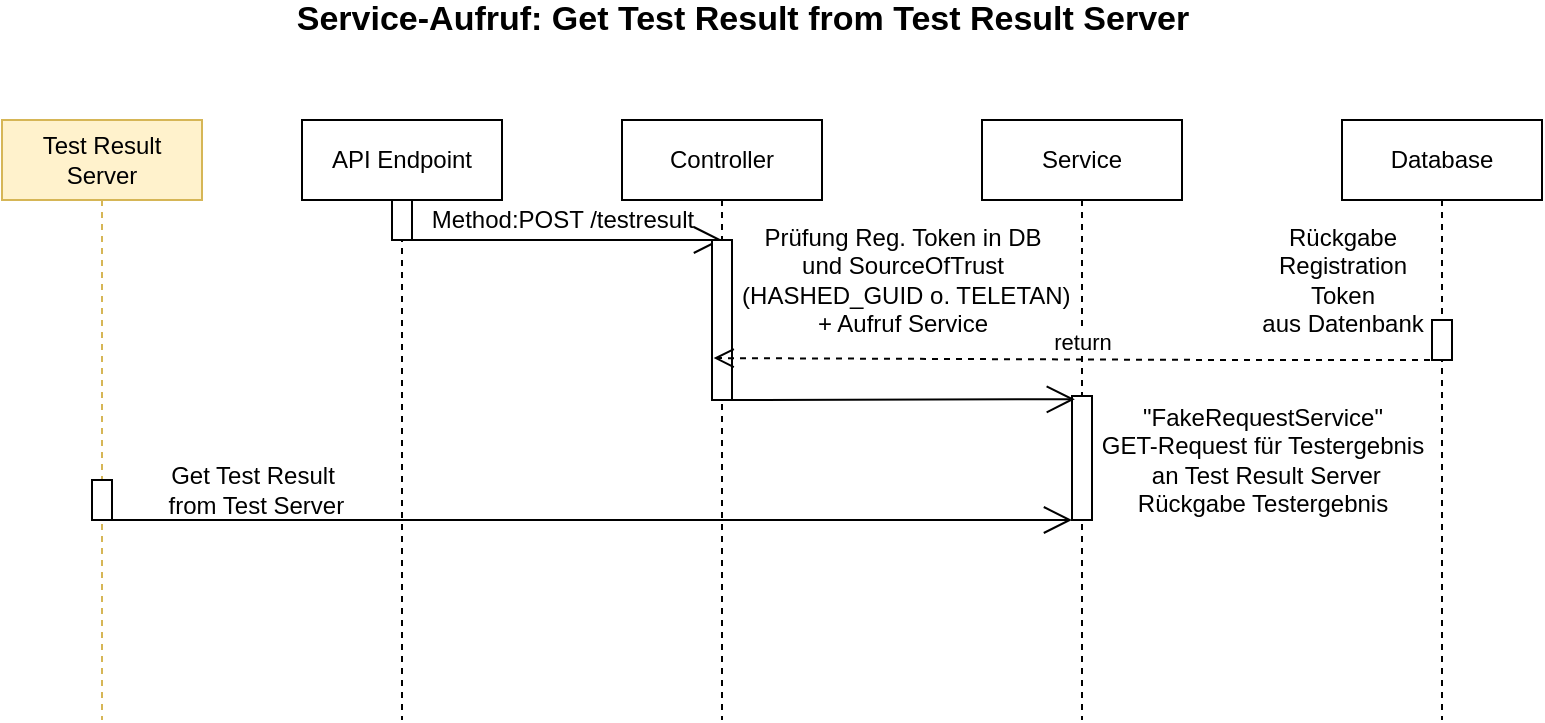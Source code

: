 <mxfile version="14.6.13" type="github"><diagram id="3oNs5fxuG2grTaYNeIHR" name="Page-1"><mxGraphModel dx="985" dy="637" grid="1" gridSize="10" guides="1" tooltips="1" connect="1" arrows="1" fold="1" page="1" pageScale="1" pageWidth="827" pageHeight="1169" math="0" shadow="0"><root><mxCell id="0"/><mxCell id="1" parent="0"/><mxCell id="_gLoM9S2t7sjp2gbZ2T--2" value="API Endpoint" style="shape=umlLifeline;perimeter=lifelinePerimeter;whiteSpace=wrap;html=1;container=1;collapsible=0;recursiveResize=0;outlineConnect=0;" vertex="1" parent="1"><mxGeometry x="170" y="70" width="100" height="300" as="geometry"/></mxCell><mxCell id="_gLoM9S2t7sjp2gbZ2T--4" value="Controller" style="shape=umlLifeline;perimeter=lifelinePerimeter;whiteSpace=wrap;html=1;container=1;collapsible=0;recursiveResize=0;outlineConnect=0;" vertex="1" parent="1"><mxGeometry x="330" y="70" width="100" height="300" as="geometry"/></mxCell><mxCell id="_gLoM9S2t7sjp2gbZ2T--5" value="Service" style="shape=umlLifeline;perimeter=lifelinePerimeter;whiteSpace=wrap;html=1;container=1;collapsible=0;recursiveResize=0;outlineConnect=0;" vertex="1" parent="1"><mxGeometry x="510" y="70" width="100" height="300" as="geometry"/></mxCell><mxCell id="_gLoM9S2t7sjp2gbZ2T--27" value="" style="html=1;points=[];perimeter=orthogonalPerimeter;" vertex="1" parent="_gLoM9S2t7sjp2gbZ2T--5"><mxGeometry x="45" y="138" width="10" height="62" as="geometry"/></mxCell><mxCell id="_gLoM9S2t7sjp2gbZ2T--6" value="Database" style="shape=umlLifeline;perimeter=lifelinePerimeter;whiteSpace=wrap;html=1;container=1;collapsible=0;recursiveResize=0;outlineConnect=0;" vertex="1" parent="1"><mxGeometry x="690" y="70" width="100" height="300" as="geometry"/></mxCell><mxCell id="_gLoM9S2t7sjp2gbZ2T--37" value="" style="html=1;points=[];perimeter=orthogonalPerimeter;" vertex="1" parent="_gLoM9S2t7sjp2gbZ2T--6"><mxGeometry x="45" y="100" width="10" height="20" as="geometry"/></mxCell><mxCell id="_gLoM9S2t7sjp2gbZ2T--10" value="&lt;font style=&quot;font-size: 17px&quot;&gt;&lt;b&gt;Service-Aufruf: Get Test Result from Test Result Server&lt;/b&gt;&lt;/font&gt;" style="text;html=1;align=center;verticalAlign=middle;resizable=0;points=[];autosize=1;strokeColor=none;" vertex="1" parent="1"><mxGeometry x="160" y="10" width="460" height="20" as="geometry"/></mxCell><mxCell id="_gLoM9S2t7sjp2gbZ2T--13" value="Test Result Server" style="shape=umlLifeline;perimeter=lifelinePerimeter;whiteSpace=wrap;html=1;container=1;collapsible=0;recursiveResize=0;outlineConnect=0;fillColor=#fff2cc;strokeColor=#d6b656;" vertex="1" parent="1"><mxGeometry x="20" y="70" width="100" height="300" as="geometry"/></mxCell><mxCell id="_gLoM9S2t7sjp2gbZ2T--14" value="" style="html=1;points=[];perimeter=orthogonalPerimeter;" vertex="1" parent="1"><mxGeometry x="215" y="110" width="10" height="20" as="geometry"/></mxCell><mxCell id="_gLoM9S2t7sjp2gbZ2T--15" value="Method:POST /testresult" style="text;html=1;align=center;verticalAlign=middle;resizable=0;points=[];autosize=1;strokeColor=none;" vertex="1" parent="1"><mxGeometry x="225" y="110" width="150" height="20" as="geometry"/></mxCell><mxCell id="_gLoM9S2t7sjp2gbZ2T--18" value="" style="endArrow=open;endFill=1;endSize=12;html=1;" edge="1" parent="1"><mxGeometry width="160" relative="1" as="geometry"><mxPoint x="225" y="130" as="sourcePoint"/><mxPoint x="380" y="130" as="targetPoint"/></mxGeometry></mxCell><mxCell id="_gLoM9S2t7sjp2gbZ2T--19" value="" style="html=1;points=[];perimeter=orthogonalPerimeter;" vertex="1" parent="1"><mxGeometry x="65" y="250" width="10" height="20" as="geometry"/></mxCell><mxCell id="_gLoM9S2t7sjp2gbZ2T--21" value="Get Test Result&lt;br&gt;&amp;nbsp;from Test Server" style="text;html=1;align=center;verticalAlign=middle;resizable=0;points=[];autosize=1;strokeColor=none;" vertex="1" parent="1"><mxGeometry x="90" y="240" width="110" height="30" as="geometry"/></mxCell><mxCell id="_gLoM9S2t7sjp2gbZ2T--22" value="" style="html=1;points=[];perimeter=orthogonalPerimeter;" vertex="1" parent="1"><mxGeometry x="375" y="130" width="10" height="80" as="geometry"/></mxCell><mxCell id="_gLoM9S2t7sjp2gbZ2T--23" value="Prüfung Reg. Token in DB&lt;br&gt;und SourceOfTrust&lt;br&gt;&amp;nbsp;(HASHED_GUID o. TELETAN)&lt;br&gt;+ Aufruf Service" style="text;html=1;align=center;verticalAlign=middle;resizable=0;points=[];autosize=1;strokeColor=none;" vertex="1" parent="1"><mxGeometry x="380" y="120" width="180" height="60" as="geometry"/></mxCell><mxCell id="_gLoM9S2t7sjp2gbZ2T--24" value="" style="endArrow=open;endFill=1;endSize=12;html=1;entryX=0.143;entryY=0.026;entryDx=0;entryDy=0;entryPerimeter=0;" edge="1" parent="1" target="_gLoM9S2t7sjp2gbZ2T--27"><mxGeometry width="160" relative="1" as="geometry"><mxPoint x="385" y="210" as="sourcePoint"/><mxPoint x="550" y="210" as="targetPoint"/></mxGeometry></mxCell><mxCell id="_gLoM9S2t7sjp2gbZ2T--28" value="&quot;FakeRequestService&quot;&lt;br&gt;GET-Request für Testergebnis&lt;br&gt;&amp;nbsp;an Test Result Server&lt;br&gt;Rückgabe Testergebnis" style="text;html=1;align=center;verticalAlign=middle;resizable=0;points=[];autosize=1;strokeColor=none;" vertex="1" parent="1"><mxGeometry x="560" y="210" width="180" height="60" as="geometry"/></mxCell><mxCell id="_gLoM9S2t7sjp2gbZ2T--29" value="" style="endArrow=open;endFill=1;endSize=12;html=1;" edge="1" parent="1" source="_gLoM9S2t7sjp2gbZ2T--13"><mxGeometry width="160" relative="1" as="geometry"><mxPoint x="395" y="270" as="sourcePoint"/><mxPoint x="555" y="270" as="targetPoint"/></mxGeometry></mxCell><mxCell id="_gLoM9S2t7sjp2gbZ2T--41" value="return" style="html=1;verticalAlign=bottom;endArrow=open;dashed=1;endSize=8;entryX=0.083;entryY=0.738;entryDx=0;entryDy=0;entryPerimeter=0;" edge="1" parent="1" target="_gLoM9S2t7sjp2gbZ2T--22"><mxGeometry x="-0.011" relative="1" as="geometry"><mxPoint x="740" y="190" as="sourcePoint"/><mxPoint x="384" y="190" as="targetPoint"/><Array as="points"><mxPoint x="690" y="190"/><mxPoint x="630" y="190"/></Array><mxPoint as="offset"/></mxGeometry></mxCell><mxCell id="_gLoM9S2t7sjp2gbZ2T--43" value="Rückgabe &lt;br&gt;Registration &lt;br&gt;Token &lt;br&gt;aus Datenbank" style="text;html=1;align=center;verticalAlign=middle;resizable=0;points=[];autosize=1;strokeColor=none;" vertex="1" parent="1"><mxGeometry x="640" y="120" width="100" height="60" as="geometry"/></mxCell></root></mxGraphModel></diagram></mxfile>